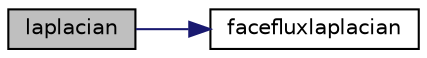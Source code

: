 digraph "laplacian"
{
 // LATEX_PDF_SIZE
  edge [fontname="Helvetica",fontsize="10",labelfontname="Helvetica",labelfontsize="10"];
  node [fontname="Helvetica",fontsize="10",shape=record];
  rankdir="LR";
  Node1 [label="laplacian",height=0.2,width=0.4,color="black", fillcolor="grey75", style="filled", fontcolor="black",tooltip=" "];
  Node1 -> Node2 [color="midnightblue",fontsize="10",style="solid",fontname="Helvetica"];
  Node2 [label="facefluxlaplacian",height=0.2,width=0.4,color="black", fillcolor="white", style="filled",URL="$fvm__laplacian_8f90.html#acf11c69b78043642b6129d71faea69da",tooltip=" "];
}
